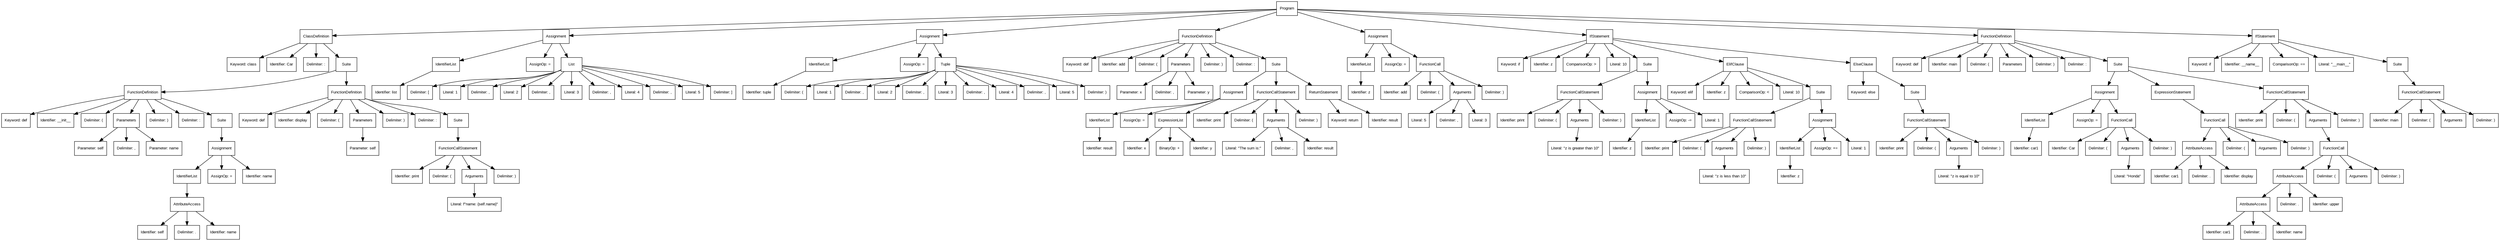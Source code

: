 digraph ParseTree {
  node [shape=box, fontname="Arial", fontsize=10];
  node0 [label="Program"];
  node1 [label="ClassDefinition"];
  node2 [label="Keyword: class"];
  node1 -> node2;
  node3 [label="Identifier: Car"];
  node1 -> node3;
  node4 [label="Delimiter: :"];
  node1 -> node4;
  node5 [label="Suite"];
  node6 [label="FunctionDefinition"];
  node7 [label="Keyword: def"];
  node6 -> node7;
  node8 [label="Identifier: __init__"];
  node6 -> node8;
  node9 [label="Delimiter: ("];
  node6 -> node9;
  node10 [label="Parameters"];
  node11 [label="Parameter: self"];
  node10 -> node11;
  node12 [label="Delimiter: ,"];
  node10 -> node12;
  node13 [label="Parameter: name"];
  node10 -> node13;
  node6 -> node10;
  node14 [label="Delimiter: )"];
  node6 -> node14;
  node15 [label="Delimiter: :"];
  node6 -> node15;
  node16 [label="Suite"];
  node17 [label="Assignment"];
  node18 [label="IdentifierList"];
  node19 [label="AttributeAccess"];
  node20 [label="Identifier: self"];
  node19 -> node20;
  node21 [label="Delimiter: ."];
  node19 -> node21;
  node22 [label="Identifier: name"];
  node19 -> node22;
  node18 -> node19;
  node17 -> node18;
  node23 [label="AssignOp: ="];
  node17 -> node23;
  node24 [label="Identifier: name"];
  node17 -> node24;
  node16 -> node17;
  node6 -> node16;
  node5 -> node6;
  node25 [label="FunctionDefinition"];
  node26 [label="Keyword: def"];
  node25 -> node26;
  node27 [label="Identifier: display"];
  node25 -> node27;
  node28 [label="Delimiter: ("];
  node25 -> node28;
  node29 [label="Parameters"];
  node30 [label="Parameter: self"];
  node29 -> node30;
  node25 -> node29;
  node31 [label="Delimiter: )"];
  node25 -> node31;
  node32 [label="Delimiter: :"];
  node25 -> node32;
  node33 [label="Suite"];
  node34 [label="FunctionCallStatement"];
  node35 [label="Identifier: print"];
  node34 -> node35;
  node36 [label="Delimiter: ("];
  node34 -> node36;
  node37 [label="Arguments"];
  node38 [label="Literal: f\"name: {self.name}\""];
  node37 -> node38;
  node34 -> node37;
  node39 [label="Delimiter: )"];
  node34 -> node39;
  node33 -> node34;
  node25 -> node33;
  node5 -> node25;
  node1 -> node5;
  node0 -> node1;
  node40 [label="Assignment"];
  node41 [label="IdentifierList"];
  node42 [label="Identifier: list"];
  node41 -> node42;
  node40 -> node41;
  node43 [label="AssignOp: ="];
  node40 -> node43;
  node44 [label="List"];
  node45 [label="Delimiter: ["];
  node44 -> node45;
  node46 [label="Literal: 1"];
  node44 -> node46;
  node47 [label="Delimiter: ,"];
  node44 -> node47;
  node48 [label="Literal: 2"];
  node44 -> node48;
  node49 [label="Delimiter: ,"];
  node44 -> node49;
  node50 [label="Literal: 3"];
  node44 -> node50;
  node51 [label="Delimiter: ,"];
  node44 -> node51;
  node52 [label="Literal: 4"];
  node44 -> node52;
  node53 [label="Delimiter: ,"];
  node44 -> node53;
  node54 [label="Literal: 5"];
  node44 -> node54;
  node55 [label="Delimiter: ]"];
  node44 -> node55;
  node40 -> node44;
  node0 -> node40;
  node56 [label="Assignment"];
  node57 [label="IdentifierList"];
  node58 [label="Identifier: tuple"];
  node57 -> node58;
  node56 -> node57;
  node59 [label="AssignOp: ="];
  node56 -> node59;
  node60 [label="Tuple"];
  node61 [label="Delimiter: ("];
  node60 -> node61;
  node62 [label="Literal: 1"];
  node60 -> node62;
  node63 [label="Delimiter: ,"];
  node60 -> node63;
  node64 [label="Literal: 2"];
  node60 -> node64;
  node65 [label="Delimiter: ,"];
  node60 -> node65;
  node66 [label="Literal: 3"];
  node60 -> node66;
  node67 [label="Delimiter: ,"];
  node60 -> node67;
  node68 [label="Literal: 4"];
  node60 -> node68;
  node69 [label="Delimiter: ,"];
  node60 -> node69;
  node70 [label="Literal: 5"];
  node60 -> node70;
  node71 [label="Delimiter: )"];
  node60 -> node71;
  node56 -> node60;
  node0 -> node56;
  node72 [label="FunctionDefinition"];
  node73 [label="Keyword: def"];
  node72 -> node73;
  node74 [label="Identifier: add"];
  node72 -> node74;
  node75 [label="Delimiter: ("];
  node72 -> node75;
  node76 [label="Parameters"];
  node77 [label="Parameter: x"];
  node76 -> node77;
  node78 [label="Delimiter: ,"];
  node76 -> node78;
  node79 [label="Parameter: y"];
  node76 -> node79;
  node72 -> node76;
  node80 [label="Delimiter: )"];
  node72 -> node80;
  node81 [label="Delimiter: :"];
  node72 -> node81;
  node82 [label="Suite"];
  node83 [label="Assignment"];
  node84 [label="IdentifierList"];
  node85 [label="Identifier: result"];
  node84 -> node85;
  node83 -> node84;
  node86 [label="AssignOp: ="];
  node83 -> node86;
  node87 [label="ExpressionList"];
  node88 [label="Identifier: x"];
  node87 -> node88;
  node89 [label="BinaryOp: +"];
  node87 -> node89;
  node90 [label="Identifier: y"];
  node87 -> node90;
  node83 -> node87;
  node82 -> node83;
  node91 [label="FunctionCallStatement"];
  node92 [label="Identifier: print"];
  node91 -> node92;
  node93 [label="Delimiter: ("];
  node91 -> node93;
  node94 [label="Arguments"];
  node95 [label="Literal: \"The sum is:\""];
  node94 -> node95;
  node96 [label="Delimiter: ,"];
  node94 -> node96;
  node97 [label="Identifier: result"];
  node94 -> node97;
  node91 -> node94;
  node98 [label="Delimiter: )"];
  node91 -> node98;
  node82 -> node91;
  node99 [label="ReturnStatement"];
  node100 [label="Keyword: return"];
  node99 -> node100;
  node101 [label="Identifier: result"];
  node99 -> node101;
  node82 -> node99;
  node72 -> node82;
  node0 -> node72;
  node102 [label="Assignment"];
  node103 [label="IdentifierList"];
  node104 [label="Identifier: z"];
  node103 -> node104;
  node102 -> node103;
  node105 [label="AssignOp: ="];
  node102 -> node105;
  node106 [label="FunctionCall"];
  node107 [label="Identifier: add"];
  node106 -> node107;
  node108 [label="Delimiter: ("];
  node106 -> node108;
  node109 [label="Arguments"];
  node110 [label="Literal: 5"];
  node109 -> node110;
  node111 [label="Delimiter: ,"];
  node109 -> node111;
  node112 [label="Literal: 3"];
  node109 -> node112;
  node106 -> node109;
  node113 [label="Delimiter: )"];
  node106 -> node113;
  node102 -> node106;
  node0 -> node102;
  node114 [label="IfStatement"];
  node115 [label="Keyword: if"];
  node114 -> node115;
  node116 [label="Identifier: z"];
  node114 -> node116;
  node117 [label="ComparisonOp: >"];
  node114 -> node117;
  node118 [label="Literal: 10"];
  node114 -> node118;
  node119 [label="Suite"];
  node120 [label="FunctionCallStatement"];
  node121 [label="Identifier: print"];
  node120 -> node121;
  node122 [label="Delimiter: ("];
  node120 -> node122;
  node123 [label="Arguments"];
  node124 [label="Literal: \"z is greater than 10\""];
  node123 -> node124;
  node120 -> node123;
  node125 [label="Delimiter: )"];
  node120 -> node125;
  node119 -> node120;
  node126 [label="Assignment"];
  node127 [label="IdentifierList"];
  node128 [label="Identifier: z"];
  node127 -> node128;
  node126 -> node127;
  node129 [label="AssignOp: -="];
  node126 -> node129;
  node130 [label="Literal: 1"];
  node126 -> node130;
  node119 -> node126;
  node114 -> node119;
  node131 [label="ElifClause"];
  node132 [label="Keyword: elif"];
  node131 -> node132;
  node133 [label="Identifier: z"];
  node131 -> node133;
  node134 [label="ComparisonOp: <"];
  node131 -> node134;
  node135 [label="Literal: 10"];
  node131 -> node135;
  node136 [label="Suite"];
  node137 [label="FunctionCallStatement"];
  node138 [label="Identifier: print"];
  node137 -> node138;
  node139 [label="Delimiter: ("];
  node137 -> node139;
  node140 [label="Arguments"];
  node141 [label="Literal: \"z is less than 10\""];
  node140 -> node141;
  node137 -> node140;
  node142 [label="Delimiter: )"];
  node137 -> node142;
  node136 -> node137;
  node143 [label="Assignment"];
  node144 [label="IdentifierList"];
  node145 [label="Identifier: z"];
  node144 -> node145;
  node143 -> node144;
  node146 [label="AssignOp: +="];
  node143 -> node146;
  node147 [label="Literal: 1"];
  node143 -> node147;
  node136 -> node143;
  node131 -> node136;
  node114 -> node131;
  node148 [label="ElseClause"];
  node149 [label="Keyword: else"];
  node148 -> node149;
  node150 [label="Suite"];
  node151 [label="FunctionCallStatement"];
  node152 [label="Identifier: print"];
  node151 -> node152;
  node153 [label="Delimiter: ("];
  node151 -> node153;
  node154 [label="Arguments"];
  node155 [label="Literal: \"z is equal to 10\""];
  node154 -> node155;
  node151 -> node154;
  node156 [label="Delimiter: )"];
  node151 -> node156;
  node150 -> node151;
  node148 -> node150;
  node114 -> node148;
  node0 -> node114;
  node157 [label="FunctionDefinition"];
  node158 [label="Keyword: def"];
  node157 -> node158;
  node159 [label="Identifier: main"];
  node157 -> node159;
  node160 [label="Delimiter: ("];
  node157 -> node160;
  node161 [label="Parameters"];
  node157 -> node161;
  node162 [label="Delimiter: )"];
  node157 -> node162;
  node163 [label="Delimiter: :"];
  node157 -> node163;
  node164 [label="Suite"];
  node165 [label="Assignment"];
  node166 [label="IdentifierList"];
  node167 [label="Identifier: car1"];
  node166 -> node167;
  node165 -> node166;
  node168 [label="AssignOp: ="];
  node165 -> node168;
  node169 [label="FunctionCall"];
  node170 [label="Identifier: Car"];
  node169 -> node170;
  node171 [label="Delimiter: ("];
  node169 -> node171;
  node172 [label="Arguments"];
  node173 [label="Literal: \"Honda\""];
  node172 -> node173;
  node169 -> node172;
  node174 [label="Delimiter: )"];
  node169 -> node174;
  node165 -> node169;
  node164 -> node165;
  node175 [label="ExpressionStatement"];
  node176 [label="FunctionCall"];
  node177 [label="AttributeAccess"];
  node178 [label="Identifier: car1"];
  node177 -> node178;
  node179 [label="Delimiter: ."];
  node177 -> node179;
  node180 [label="Identifier: display"];
  node177 -> node180;
  node176 -> node177;
  node181 [label="Delimiter: ("];
  node176 -> node181;
  node182 [label="Arguments"];
  node176 -> node182;
  node183 [label="Delimiter: )"];
  node176 -> node183;
  node175 -> node176;
  node164 -> node175;
  node184 [label="FunctionCallStatement"];
  node185 [label="Identifier: print"];
  node184 -> node185;
  node186 [label="Delimiter: ("];
  node184 -> node186;
  node187 [label="Arguments"];
  node188 [label="FunctionCall"];
  node189 [label="AttributeAccess"];
  node190 [label="AttributeAccess"];
  node191 [label="Identifier: car1"];
  node190 -> node191;
  node192 [label="Delimiter: ."];
  node190 -> node192;
  node193 [label="Identifier: name"];
  node190 -> node193;
  node189 -> node190;
  node194 [label="Delimiter: ."];
  node189 -> node194;
  node195 [label="Identifier: upper"];
  node189 -> node195;
  node188 -> node189;
  node196 [label="Delimiter: ("];
  node188 -> node196;
  node197 [label="Arguments"];
  node188 -> node197;
  node198 [label="Delimiter: )"];
  node188 -> node198;
  node187 -> node188;
  node184 -> node187;
  node199 [label="Delimiter: )"];
  node184 -> node199;
  node164 -> node184;
  node157 -> node164;
  node0 -> node157;
  node200 [label="IfStatement"];
  node201 [label="Keyword: if"];
  node200 -> node201;
  node202 [label="Identifier: __name__"];
  node200 -> node202;
  node203 [label="ComparisonOp: =="];
  node200 -> node203;
  node204 [label="Literal: \"__main__\""];
  node200 -> node204;
  node205 [label="Suite"];
  node206 [label="FunctionCallStatement"];
  node207 [label="Identifier: main"];
  node206 -> node207;
  node208 [label="Delimiter: ("];
  node206 -> node208;
  node209 [label="Arguments"];
  node206 -> node209;
  node210 [label="Delimiter: )"];
  node206 -> node210;
  node205 -> node206;
  node200 -> node205;
  node0 -> node200;
}
